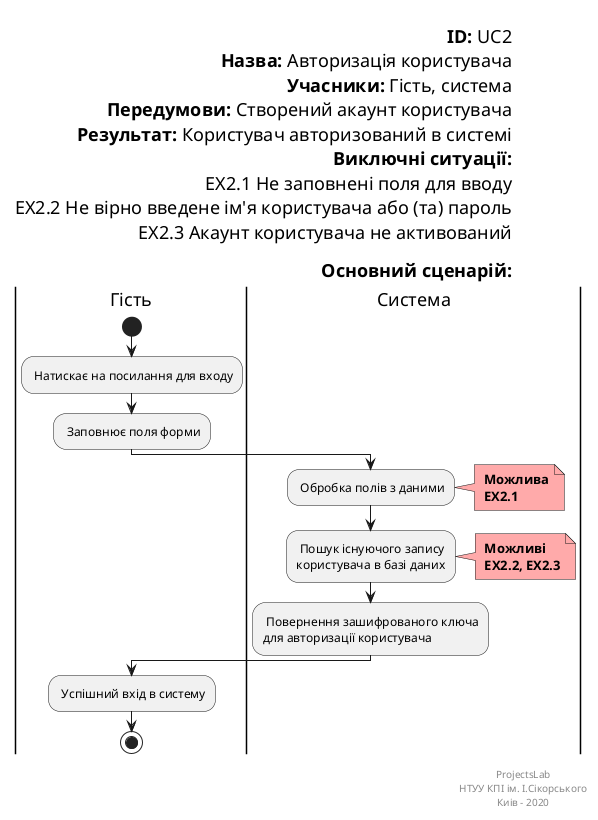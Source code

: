 @startuml
    left header

        <font color=000 size=18><b>ID:</b> UC2
        <font color=000 size=18><b>Назва:</b> Авторизація користувача
        <font color=000 size=18><b>Учасники:</b> Гість, система
        <font color=000 size=18><b>Передумови:</b> Створений акаунт користувача
        <font color=000 size=18><b>Результат:</b> Користувач авторизований в системі
        <font color=000 size=18><b>Виключні ситуації:</b>
        <font color=000 size=18> EX2.1 Не заповнені поля для вводу
        <font color=000 size=18> EX2.2 Не вірно введене ім'я користувача або (та) пароль
        <font color=000 size=18> EX2.3 Акаунт користувача не активований
        
        <font color=000 size=18><b>Основний сценарій:</b>
    end header

    |Гість|
        start
        
        : Натискає на посилання для входу;
        : Заповнює поля форми;
        
    |Система|
        
        : Обробка полів з даними;
        
        note right #ffaaaa
        <b> Можлива
        <b> EX2.1
        end note
        
        : Пошук існуючого запису
        користувача в базі даних;
        note right #ffaaaa
        <b> Можливі
        <b> EX2.2, EX2.3
        end note
        
        : Повернення зашифрованого ключа
        для авторизації користувача;
        
    |Гість|
    
        : Успішний вхід в систему;
        
        stop;
    
right footer

ProjectsLab
НТУУ КПІ ім. І.Сікорського
Киів - 2020
end footer

@enduml